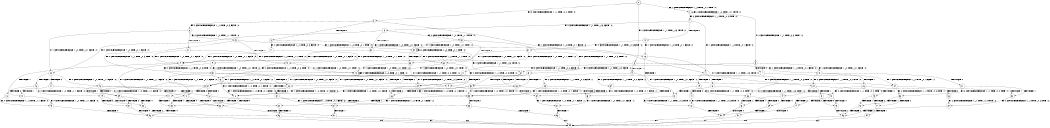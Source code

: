 digraph BCG {
size = "7, 10.5";
center = TRUE;
node [shape = circle];
0 [peripheries = 2];
0 -> 1 [label = "EX !1 !ATOMIC_EXCH_BRANCH (1, +0, TRUE, +0, 1, TRUE) !:0:"];
0 -> 2 [label = "EX !2 !ATOMIC_EXCH_BRANCH (1, +1, TRUE, +0, 2, TRUE) !:0:"];
0 -> 3 [label = "EX !0 !ATOMIC_EXCH_BRANCH (1, +1, TRUE, +0, 3, TRUE) !:0:"];
1 -> 4 [label = "EX !2 !ATOMIC_EXCH_BRANCH (1, +1, TRUE, +0, 2, TRUE) !:0:"];
1 -> 5 [label = "EX !0 !ATOMIC_EXCH_BRANCH (1, +1, TRUE, +0, 3, TRUE) !:0:"];
1 -> 1 [label = "EX !1 !ATOMIC_EXCH_BRANCH (1, +0, TRUE, +0, 1, TRUE) !:0:"];
2 -> 6 [label = "TERMINATE !2"];
2 -> 7 [label = "EX !1 !ATOMIC_EXCH_BRANCH (1, +0, TRUE, +0, 1, FALSE) !:0:"];
2 -> 8 [label = "EX !0 !ATOMIC_EXCH_BRANCH (1, +1, TRUE, +0, 3, FALSE) !:0:"];
3 -> 9 [label = "TERMINATE !0"];
3 -> 10 [label = "EX !1 !ATOMIC_EXCH_BRANCH (1, +0, TRUE, +0, 1, FALSE) !:0:"];
3 -> 11 [label = "EX !2 !ATOMIC_EXCH_BRANCH (1, +1, TRUE, +0, 2, FALSE) !:0:"];
4 -> 12 [label = "TERMINATE !2"];
4 -> 13 [label = "EX !0 !ATOMIC_EXCH_BRANCH (1, +1, TRUE, +0, 3, FALSE) !:0:"];
4 -> 7 [label = "EX !1 !ATOMIC_EXCH_BRANCH (1, +0, TRUE, +0, 1, FALSE) !:0:"];
5 -> 14 [label = "TERMINATE !0"];
5 -> 15 [label = "EX !2 !ATOMIC_EXCH_BRANCH (1, +1, TRUE, +0, 2, FALSE) !:0:"];
5 -> 10 [label = "EX !1 !ATOMIC_EXCH_BRANCH (1, +0, TRUE, +0, 1, FALSE) !:0:"];
6 -> 16 [label = "EX !1 !ATOMIC_EXCH_BRANCH (1, +0, TRUE, +0, 1, FALSE) !:0:"];
6 -> 17 [label = "EX !0 !ATOMIC_EXCH_BRANCH (1, +1, TRUE, +0, 3, FALSE) !:0:"];
7 -> 18 [label = "TERMINATE !1"];
7 -> 19 [label = "TERMINATE !2"];
7 -> 20 [label = "EX !0 !ATOMIC_EXCH_BRANCH (1, +1, TRUE, +0, 3, TRUE) !:0:"];
8 -> 21 [label = "TERMINATE !2"];
8 -> 22 [label = "EX !1 !ATOMIC_EXCH_BRANCH (1, +0, TRUE, +0, 1, FALSE) !:0:"];
8 -> 23 [label = "EX !0 !ATOMIC_EXCH_BRANCH (1, +0, TRUE, +1, 1, TRUE) !:0:"];
9 -> 24 [label = "EX !1 !ATOMIC_EXCH_BRANCH (1, +0, TRUE, +0, 1, FALSE) !:1:"];
9 -> 25 [label = "EX !2 !ATOMIC_EXCH_BRANCH (1, +1, TRUE, +0, 2, FALSE) !:1:"];
10 -> 26 [label = "TERMINATE !1"];
10 -> 27 [label = "TERMINATE !0"];
10 -> 20 [label = "EX !2 !ATOMIC_EXCH_BRANCH (1, +1, TRUE, +0, 2, TRUE) !:0:"];
11 -> 28 [label = "TERMINATE !2"];
11 -> 29 [label = "TERMINATE !0"];
11 -> 30 [label = "EX !1 !ATOMIC_EXCH_BRANCH (1, +0, TRUE, +0, 1, FALSE) !:0:"];
12 -> 31 [label = "EX !0 !ATOMIC_EXCH_BRANCH (1, +1, TRUE, +0, 3, FALSE) !:0:"];
12 -> 16 [label = "EX !1 !ATOMIC_EXCH_BRANCH (1, +0, TRUE, +0, 1, FALSE) !:0:"];
13 -> 32 [label = "TERMINATE !2"];
13 -> 22 [label = "EX !1 !ATOMIC_EXCH_BRANCH (1, +0, TRUE, +0, 1, FALSE) !:0:"];
13 -> 33 [label = "EX !0 !ATOMIC_EXCH_BRANCH (1, +0, TRUE, +1, 1, TRUE) !:0:"];
14 -> 34 [label = "EX !2 !ATOMIC_EXCH_BRANCH (1, +1, TRUE, +0, 2, FALSE) !:1:"];
14 -> 24 [label = "EX !1 !ATOMIC_EXCH_BRANCH (1, +0, TRUE, +0, 1, FALSE) !:1:"];
15 -> 35 [label = "TERMINATE !2"];
15 -> 36 [label = "TERMINATE !0"];
15 -> 30 [label = "EX !1 !ATOMIC_EXCH_BRANCH (1, +0, TRUE, +0, 1, FALSE) !:0:"];
16 -> 37 [label = "TERMINATE !1"];
16 -> 38 [label = "EX !0 !ATOMIC_EXCH_BRANCH (1, +1, TRUE, +0, 3, TRUE) !:0:"];
17 -> 39 [label = "EX !1 !ATOMIC_EXCH_BRANCH (1, +0, TRUE, +0, 1, FALSE) !:0:"];
17 -> 40 [label = "EX !0 !ATOMIC_EXCH_BRANCH (1, +0, TRUE, +1, 1, TRUE) !:0:"];
18 -> 41 [label = "TERMINATE !2"];
18 -> 42 [label = "EX !0 !ATOMIC_EXCH_BRANCH (1, +1, TRUE, +0, 3, TRUE) !:0:"];
19 -> 37 [label = "TERMINATE !1"];
19 -> 38 [label = "EX !0 !ATOMIC_EXCH_BRANCH (1, +1, TRUE, +0, 3, TRUE) !:0:"];
20 -> 43 [label = "TERMINATE !1"];
20 -> 44 [label = "TERMINATE !2"];
20 -> 45 [label = "TERMINATE !0"];
21 -> 39 [label = "EX !1 !ATOMIC_EXCH_BRANCH (1, +0, TRUE, +0, 1, FALSE) !:0:"];
21 -> 40 [label = "EX !0 !ATOMIC_EXCH_BRANCH (1, +0, TRUE, +1, 1, TRUE) !:0:"];
22 -> 46 [label = "TERMINATE !1"];
22 -> 47 [label = "TERMINATE !2"];
22 -> 48 [label = "EX !0 !ATOMIC_EXCH_BRANCH (1, +0, TRUE, +1, 1, FALSE) !:0:"];
23 -> 49 [label = "TERMINATE !2"];
23 -> 50 [label = "EX !1 !ATOMIC_EXCH_BRANCH (1, +0, TRUE, +0, 1, TRUE) !:0:"];
23 -> 51 [label = "EX !0 !ATOMIC_EXCH_BRANCH (1, +1, TRUE, +0, 3, TRUE) !:0:"];
24 -> 52 [label = "TERMINATE !1"];
24 -> 53 [label = "EX !2 !ATOMIC_EXCH_BRANCH (1, +1, TRUE, +0, 2, TRUE) !:1:"];
25 -> 54 [label = "TERMINATE !2"];
25 -> 55 [label = "EX !1 !ATOMIC_EXCH_BRANCH (1, +0, TRUE, +0, 1, FALSE) !:1:"];
26 -> 56 [label = "TERMINATE !0"];
26 -> 42 [label = "EX !2 !ATOMIC_EXCH_BRANCH (1, +1, TRUE, +0, 2, TRUE) !:0:"];
27 -> 52 [label = "TERMINATE !1"];
27 -> 53 [label = "EX !2 !ATOMIC_EXCH_BRANCH (1, +1, TRUE, +0, 2, TRUE) !:1:"];
28 -> 57 [label = "TERMINATE !0"];
28 -> 58 [label = "EX !1 !ATOMIC_EXCH_BRANCH (1, +0, TRUE, +0, 1, FALSE) !:0:"];
29 -> 54 [label = "TERMINATE !2"];
29 -> 55 [label = "EX !1 !ATOMIC_EXCH_BRANCH (1, +0, TRUE, +0, 1, FALSE) !:1:"];
30 -> 59 [label = "TERMINATE !1"];
30 -> 60 [label = "TERMINATE !2"];
30 -> 61 [label = "TERMINATE !0"];
31 -> 39 [label = "EX !1 !ATOMIC_EXCH_BRANCH (1, +0, TRUE, +0, 1, FALSE) !:0:"];
31 -> 62 [label = "EX !0 !ATOMIC_EXCH_BRANCH (1, +0, TRUE, +1, 1, TRUE) !:0:"];
32 -> 39 [label = "EX !1 !ATOMIC_EXCH_BRANCH (1, +0, TRUE, +0, 1, FALSE) !:0:"];
32 -> 62 [label = "EX !0 !ATOMIC_EXCH_BRANCH (1, +0, TRUE, +1, 1, TRUE) !:0:"];
33 -> 63 [label = "TERMINATE !2"];
33 -> 50 [label = "EX !1 !ATOMIC_EXCH_BRANCH (1, +0, TRUE, +0, 1, TRUE) !:0:"];
33 -> 64 [label = "EX !0 !ATOMIC_EXCH_BRANCH (1, +1, TRUE, +0, 3, TRUE) !:0:"];
34 -> 65 [label = "TERMINATE !2"];
34 -> 55 [label = "EX !1 !ATOMIC_EXCH_BRANCH (1, +0, TRUE, +0, 1, FALSE) !:1:"];
35 -> 66 [label = "TERMINATE !0"];
35 -> 58 [label = "EX !1 !ATOMIC_EXCH_BRANCH (1, +0, TRUE, +0, 1, FALSE) !:0:"];
36 -> 65 [label = "TERMINATE !2"];
36 -> 55 [label = "EX !1 !ATOMIC_EXCH_BRANCH (1, +0, TRUE, +0, 1, FALSE) !:1:"];
37 -> 67 [label = "EX !0 !ATOMIC_EXCH_BRANCH (1, +1, TRUE, +0, 3, TRUE) !:0:"];
38 -> 68 [label = "TERMINATE !1"];
38 -> 69 [label = "TERMINATE !0"];
39 -> 70 [label = "TERMINATE !1"];
39 -> 71 [label = "EX !0 !ATOMIC_EXCH_BRANCH (1, +0, TRUE, +1, 1, FALSE) !:0:"];
40 -> 72 [label = "EX !1 !ATOMIC_EXCH_BRANCH (1, +0, TRUE, +0, 1, TRUE) !:0:"];
40 -> 73 [label = "EX !0 !ATOMIC_EXCH_BRANCH (1, +1, TRUE, +0, 3, TRUE) !:0:"];
41 -> 67 [label = "EX !0 !ATOMIC_EXCH_BRANCH (1, +1, TRUE, +0, 3, TRUE) !:0:"];
42 -> 74 [label = "TERMINATE !2"];
42 -> 75 [label = "TERMINATE !0"];
43 -> 74 [label = "TERMINATE !2"];
43 -> 75 [label = "TERMINATE !0"];
44 -> 68 [label = "TERMINATE !1"];
44 -> 69 [label = "TERMINATE !0"];
45 -> 76 [label = "TERMINATE !1"];
45 -> 77 [label = "TERMINATE !2"];
46 -> 78 [label = "TERMINATE !2"];
46 -> 79 [label = "EX !0 !ATOMIC_EXCH_BRANCH (1, +0, TRUE, +1, 1, FALSE) !:0:"];
47 -> 70 [label = "TERMINATE !1"];
47 -> 71 [label = "EX !0 !ATOMIC_EXCH_BRANCH (1, +0, TRUE, +1, 1, FALSE) !:0:"];
48 -> 59 [label = "TERMINATE !1"];
48 -> 60 [label = "TERMINATE !2"];
48 -> 61 [label = "TERMINATE !0"];
49 -> 72 [label = "EX !1 !ATOMIC_EXCH_BRANCH (1, +0, TRUE, +0, 1, TRUE) !:0:"];
49 -> 73 [label = "EX !0 !ATOMIC_EXCH_BRANCH (1, +1, TRUE, +0, 3, TRUE) !:0:"];
50 -> 63 [label = "TERMINATE !2"];
50 -> 50 [label = "EX !1 !ATOMIC_EXCH_BRANCH (1, +0, TRUE, +0, 1, TRUE) !:0:"];
50 -> 64 [label = "EX !0 !ATOMIC_EXCH_BRANCH (1, +1, TRUE, +0, 3, TRUE) !:0:"];
51 -> 28 [label = "TERMINATE !2"];
51 -> 29 [label = "TERMINATE !0"];
51 -> 30 [label = "EX !1 !ATOMIC_EXCH_BRANCH (1, +0, TRUE, +0, 1, FALSE) !:0:"];
52 -> 80 [label = "EX !2 !ATOMIC_EXCH_BRANCH (1, +1, TRUE, +0, 2, TRUE) !:2:"];
53 -> 76 [label = "TERMINATE !1"];
53 -> 77 [label = "TERMINATE !2"];
54 -> 81 [label = "EX !1 !ATOMIC_EXCH_BRANCH (1, +0, TRUE, +0, 1, FALSE) !:1:"];
55 -> 82 [label = "TERMINATE !1"];
55 -> 83 [label = "TERMINATE !2"];
56 -> 80 [label = "EX !2 !ATOMIC_EXCH_BRANCH (1, +1, TRUE, +0, 2, TRUE) !:2:"];
57 -> 84 [label = "EX !1 !ATOMIC_EXCH_BRANCH (1, +0, TRUE, +0, 1, FALSE) !:2:"];
58 -> 85 [label = "TERMINATE !1"];
58 -> 86 [label = "TERMINATE !0"];
59 -> 87 [label = "TERMINATE !2"];
59 -> 88 [label = "TERMINATE !0"];
60 -> 85 [label = "TERMINATE !1"];
60 -> 86 [label = "TERMINATE !0"];
61 -> 82 [label = "TERMINATE !1"];
61 -> 83 [label = "TERMINATE !2"];
62 -> 72 [label = "EX !1 !ATOMIC_EXCH_BRANCH (1, +0, TRUE, +0, 1, TRUE) !:0:"];
62 -> 89 [label = "EX !0 !ATOMIC_EXCH_BRANCH (1, +1, TRUE, +0, 3, TRUE) !:0:"];
63 -> 72 [label = "EX !1 !ATOMIC_EXCH_BRANCH (1, +0, TRUE, +0, 1, TRUE) !:0:"];
63 -> 89 [label = "EX !0 !ATOMIC_EXCH_BRANCH (1, +1, TRUE, +0, 3, TRUE) !:0:"];
64 -> 35 [label = "TERMINATE !2"];
64 -> 36 [label = "TERMINATE !0"];
64 -> 30 [label = "EX !1 !ATOMIC_EXCH_BRANCH (1, +0, TRUE, +0, 1, FALSE) !:0:"];
65 -> 81 [label = "EX !1 !ATOMIC_EXCH_BRANCH (1, +0, TRUE, +0, 1, FALSE) !:1:"];
66 -> 84 [label = "EX !1 !ATOMIC_EXCH_BRANCH (1, +0, TRUE, +0, 1, FALSE) !:2:"];
67 -> 90 [label = "TERMINATE !0"];
68 -> 90 [label = "TERMINATE !0"];
69 -> 91 [label = "TERMINATE !1"];
70 -> 92 [label = "EX !0 !ATOMIC_EXCH_BRANCH (1, +0, TRUE, +1, 1, FALSE) !:0:"];
71 -> 85 [label = "TERMINATE !1"];
71 -> 86 [label = "TERMINATE !0"];
72 -> 72 [label = "EX !1 !ATOMIC_EXCH_BRANCH (1, +0, TRUE, +0, 1, TRUE) !:0:"];
72 -> 89 [label = "EX !0 !ATOMIC_EXCH_BRANCH (1, +1, TRUE, +0, 3, TRUE) !:0:"];
73 -> 57 [label = "TERMINATE !0"];
73 -> 58 [label = "EX !1 !ATOMIC_EXCH_BRANCH (1, +0, TRUE, +0, 1, FALSE) !:0:"];
74 -> 90 [label = "TERMINATE !0"];
75 -> 93 [label = "TERMINATE !2"];
76 -> 93 [label = "TERMINATE !2"];
77 -> 94 [label = "TERMINATE !1"];
78 -> 92 [label = "EX !0 !ATOMIC_EXCH_BRANCH (1, +0, TRUE, +1, 1, FALSE) !:0:"];
79 -> 87 [label = "TERMINATE !2"];
79 -> 88 [label = "TERMINATE !0"];
80 -> 93 [label = "TERMINATE !2"];
81 -> 95 [label = "TERMINATE !1"];
82 -> 96 [label = "TERMINATE !2"];
83 -> 95 [label = "TERMINATE !1"];
84 -> 97 [label = "TERMINATE !1"];
85 -> 98 [label = "TERMINATE !0"];
86 -> 97 [label = "TERMINATE !1"];
87 -> 98 [label = "TERMINATE !0"];
88 -> 96 [label = "TERMINATE !2"];
89 -> 66 [label = "TERMINATE !0"];
89 -> 58 [label = "EX !1 !ATOMIC_EXCH_BRANCH (1, +0, TRUE, +0, 1, FALSE) !:0:"];
90 -> 99 [label = "exit"];
91 -> 99 [label = "exit"];
92 -> 98 [label = "TERMINATE !0"];
93 -> 99 [label = "exit"];
94 -> 99 [label = "exit"];
95 -> 99 [label = "exit"];
96 -> 99 [label = "exit"];
97 -> 99 [label = "exit"];
98 -> 99 [label = "exit"];
}
